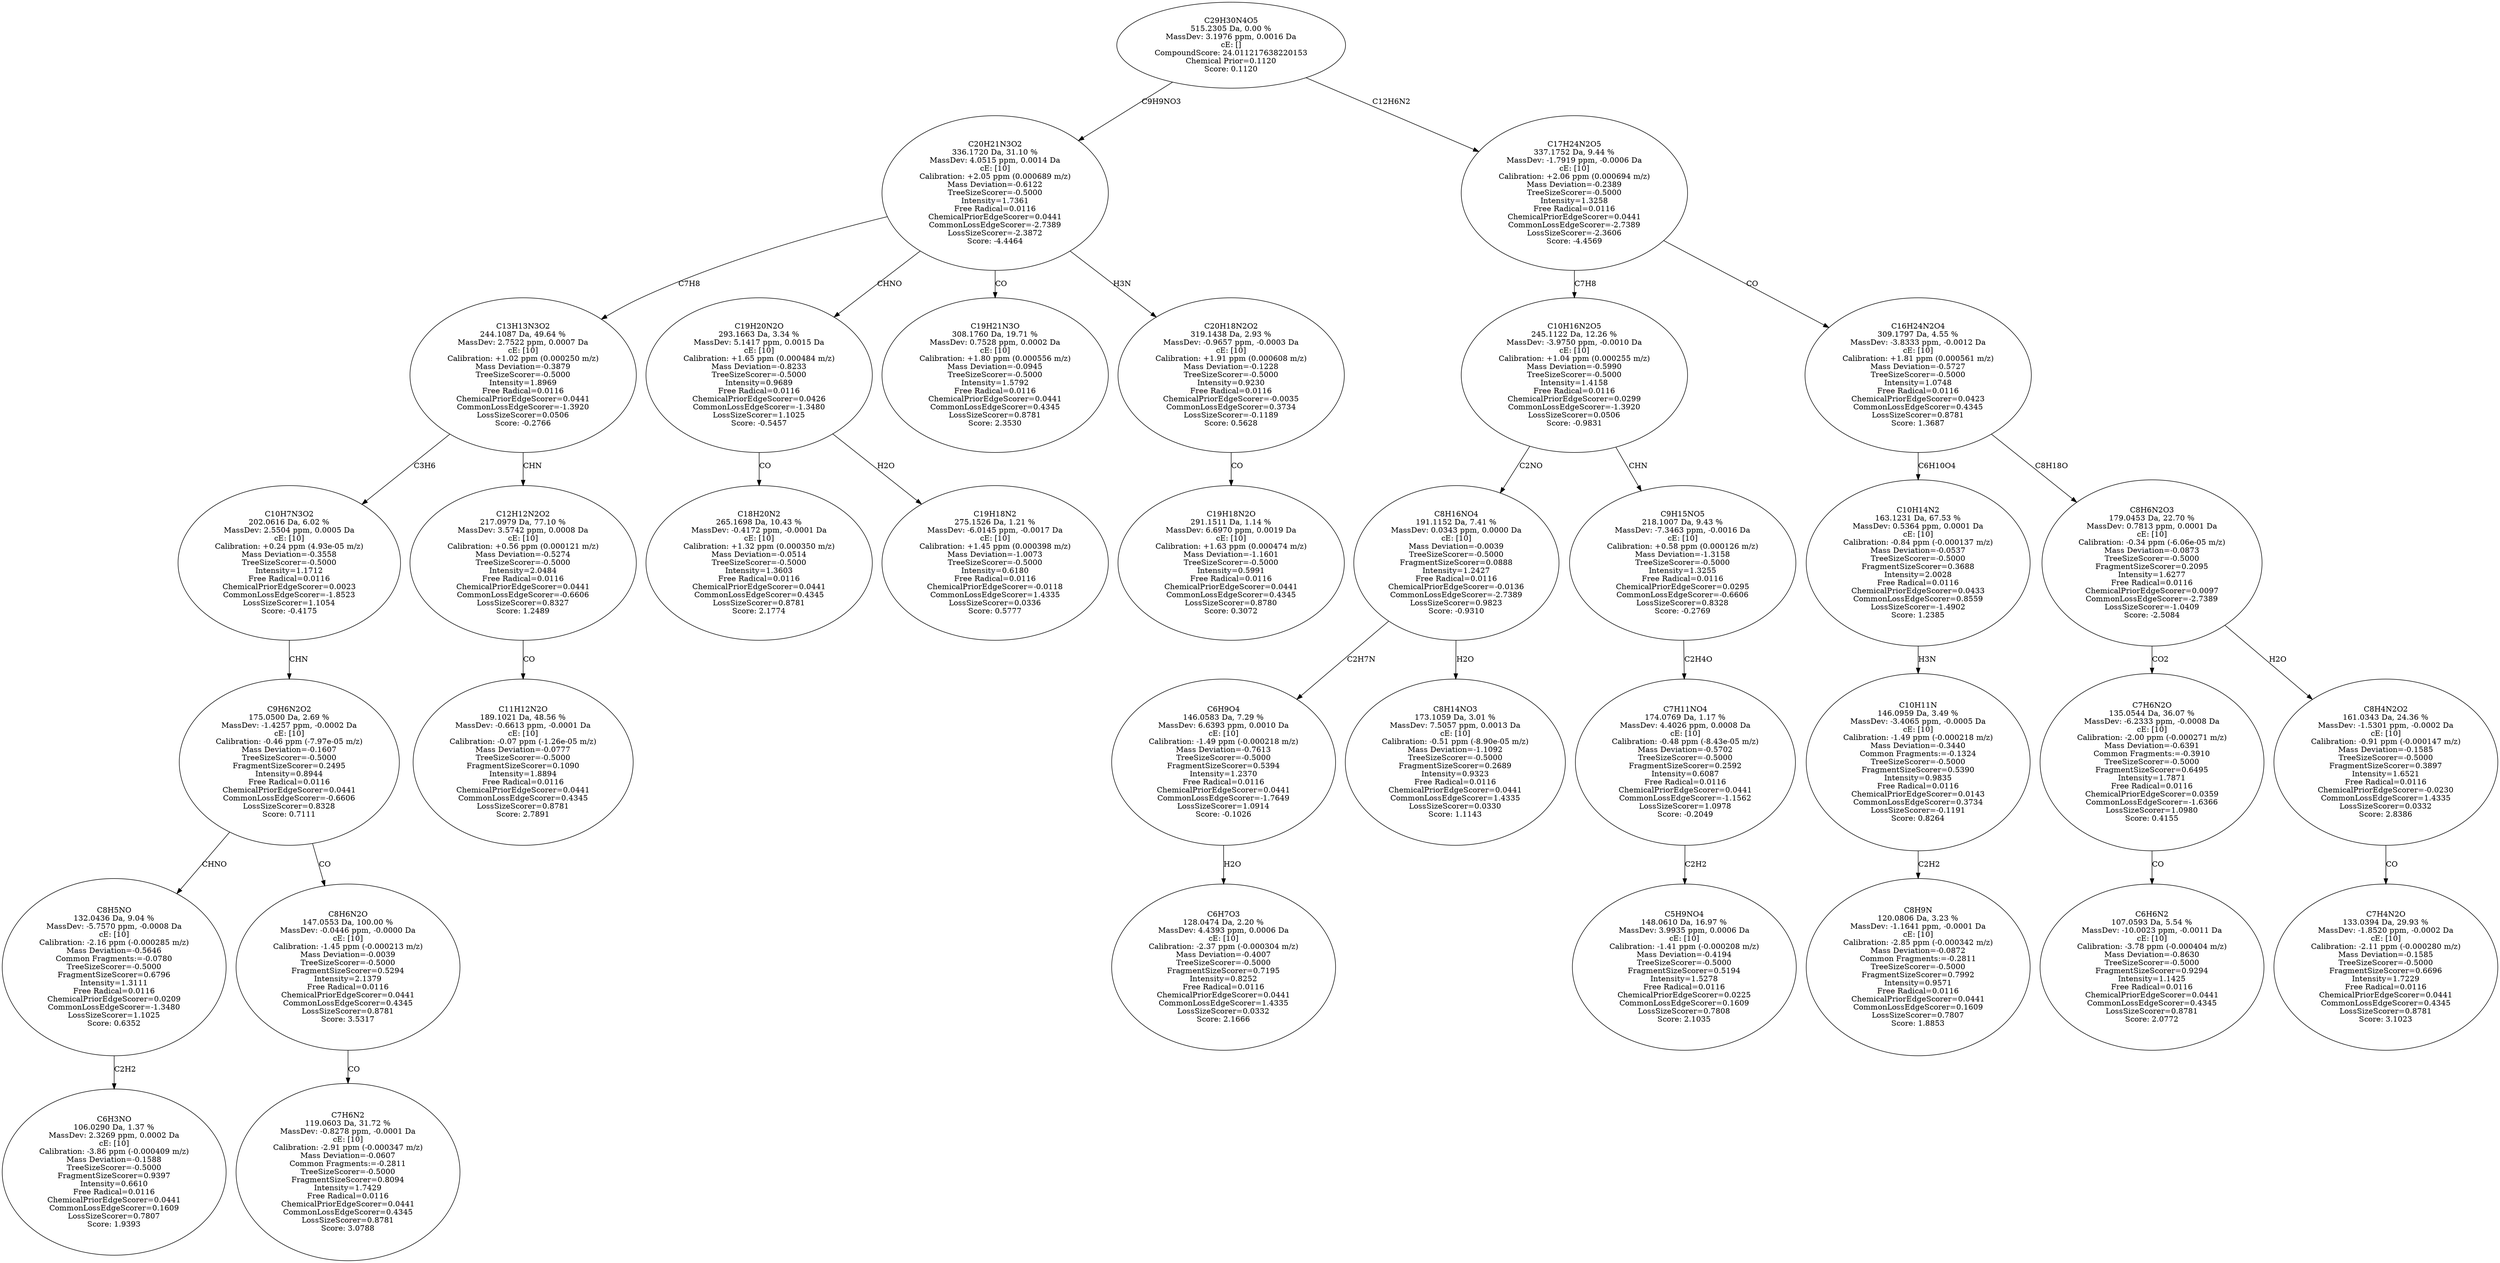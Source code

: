 strict digraph {
v1 [label="C6H3NO\n106.0290 Da, 1.37 %\nMassDev: 2.3269 ppm, 0.0002 Da\ncE: [10]\nCalibration: -3.86 ppm (-0.000409 m/z)\nMass Deviation=-0.1588\nTreeSizeScorer=-0.5000\nFragmentSizeScorer=0.9397\nIntensity=0.6610\nFree Radical=0.0116\nChemicalPriorEdgeScorer=0.0441\nCommonLossEdgeScorer=0.1609\nLossSizeScorer=0.7807\nScore: 1.9393"];
v2 [label="C8H5NO\n132.0436 Da, 9.04 %\nMassDev: -5.7570 ppm, -0.0008 Da\ncE: [10]\nCalibration: -2.16 ppm (-0.000285 m/z)\nMass Deviation=-0.5646\nCommon Fragments:=-0.0780\nTreeSizeScorer=-0.5000\nFragmentSizeScorer=0.6796\nIntensity=1.3111\nFree Radical=0.0116\nChemicalPriorEdgeScorer=0.0209\nCommonLossEdgeScorer=-1.3480\nLossSizeScorer=1.1025\nScore: 0.6352"];
v3 [label="C7H6N2\n119.0603 Da, 31.72 %\nMassDev: -0.8278 ppm, -0.0001 Da\ncE: [10]\nCalibration: -2.91 ppm (-0.000347 m/z)\nMass Deviation=-0.0607\nCommon Fragments:=-0.2811\nTreeSizeScorer=-0.5000\nFragmentSizeScorer=0.8094\nIntensity=1.7429\nFree Radical=0.0116\nChemicalPriorEdgeScorer=0.0441\nCommonLossEdgeScorer=0.4345\nLossSizeScorer=0.8781\nScore: 3.0788"];
v4 [label="C8H6N2O\n147.0553 Da, 100.00 %\nMassDev: -0.0446 ppm, -0.0000 Da\ncE: [10]\nCalibration: -1.45 ppm (-0.000213 m/z)\nMass Deviation=-0.0039\nTreeSizeScorer=-0.5000\nFragmentSizeScorer=0.5294\nIntensity=2.1379\nFree Radical=0.0116\nChemicalPriorEdgeScorer=0.0441\nCommonLossEdgeScorer=0.4345\nLossSizeScorer=0.8781\nScore: 3.5317"];
v5 [label="C9H6N2O2\n175.0500 Da, 2.69 %\nMassDev: -1.4257 ppm, -0.0002 Da\ncE: [10]\nCalibration: -0.46 ppm (-7.97e-05 m/z)\nMass Deviation=-0.1607\nTreeSizeScorer=-0.5000\nFragmentSizeScorer=0.2495\nIntensity=0.8944\nFree Radical=0.0116\nChemicalPriorEdgeScorer=0.0441\nCommonLossEdgeScorer=-0.6606\nLossSizeScorer=0.8328\nScore: 0.7111"];
v6 [label="C10H7N3O2\n202.0616 Da, 6.02 %\nMassDev: 2.5504 ppm, 0.0005 Da\ncE: [10]\nCalibration: +0.24 ppm (4.93e-05 m/z)\nMass Deviation=-0.3558\nTreeSizeScorer=-0.5000\nIntensity=1.1712\nFree Radical=0.0116\nChemicalPriorEdgeScorer=0.0023\nCommonLossEdgeScorer=-1.8523\nLossSizeScorer=1.1054\nScore: -0.4175"];
v7 [label="C11H12N2O\n189.1021 Da, 48.56 %\nMassDev: -0.6613 ppm, -0.0001 Da\ncE: [10]\nCalibration: -0.07 ppm (-1.26e-05 m/z)\nMass Deviation=-0.0777\nTreeSizeScorer=-0.5000\nFragmentSizeScorer=0.1090\nIntensity=1.8894\nFree Radical=0.0116\nChemicalPriorEdgeScorer=0.0441\nCommonLossEdgeScorer=0.4345\nLossSizeScorer=0.8781\nScore: 2.7891"];
v8 [label="C12H12N2O2\n217.0979 Da, 77.10 %\nMassDev: 3.5742 ppm, 0.0008 Da\ncE: [10]\nCalibration: +0.56 ppm (0.000121 m/z)\nMass Deviation=-0.5274\nTreeSizeScorer=-0.5000\nIntensity=2.0484\nFree Radical=0.0116\nChemicalPriorEdgeScorer=0.0441\nCommonLossEdgeScorer=-0.6606\nLossSizeScorer=0.8327\nScore: 1.2489"];
v9 [label="C13H13N3O2\n244.1087 Da, 49.64 %\nMassDev: 2.7522 ppm, 0.0007 Da\ncE: [10]\nCalibration: +1.02 ppm (0.000250 m/z)\nMass Deviation=-0.3879\nTreeSizeScorer=-0.5000\nIntensity=1.8969\nFree Radical=0.0116\nChemicalPriorEdgeScorer=0.0441\nCommonLossEdgeScorer=-1.3920\nLossSizeScorer=0.0506\nScore: -0.2766"];
v10 [label="C18H20N2\n265.1698 Da, 10.43 %\nMassDev: -0.4172 ppm, -0.0001 Da\ncE: [10]\nCalibration: +1.32 ppm (0.000350 m/z)\nMass Deviation=-0.0514\nTreeSizeScorer=-0.5000\nIntensity=1.3603\nFree Radical=0.0116\nChemicalPriorEdgeScorer=0.0441\nCommonLossEdgeScorer=0.4345\nLossSizeScorer=0.8781\nScore: 2.1774"];
v11 [label="C19H18N2\n275.1526 Da, 1.21 %\nMassDev: -6.0145 ppm, -0.0017 Da\ncE: [10]\nCalibration: +1.45 ppm (0.000398 m/z)\nMass Deviation=-1.0073\nTreeSizeScorer=-0.5000\nIntensity=0.6180\nFree Radical=0.0116\nChemicalPriorEdgeScorer=-0.0118\nCommonLossEdgeScorer=1.4335\nLossSizeScorer=0.0336\nScore: 0.5777"];
v12 [label="C19H20N2O\n293.1663 Da, 3.34 %\nMassDev: 5.1417 ppm, 0.0015 Da\ncE: [10]\nCalibration: +1.65 ppm (0.000484 m/z)\nMass Deviation=-0.8233\nTreeSizeScorer=-0.5000\nIntensity=0.9689\nFree Radical=0.0116\nChemicalPriorEdgeScorer=0.0426\nCommonLossEdgeScorer=-1.3480\nLossSizeScorer=1.1025\nScore: -0.5457"];
v13 [label="C19H21N3O\n308.1760 Da, 19.71 %\nMassDev: 0.7528 ppm, 0.0002 Da\ncE: [10]\nCalibration: +1.80 ppm (0.000556 m/z)\nMass Deviation=-0.0945\nTreeSizeScorer=-0.5000\nIntensity=1.5792\nFree Radical=0.0116\nChemicalPriorEdgeScorer=0.0441\nCommonLossEdgeScorer=0.4345\nLossSizeScorer=0.8781\nScore: 2.3530"];
v14 [label="C19H18N2O\n291.1511 Da, 1.14 %\nMassDev: 6.6970 ppm, 0.0019 Da\ncE: [10]\nCalibration: +1.63 ppm (0.000474 m/z)\nMass Deviation=-1.1601\nTreeSizeScorer=-0.5000\nIntensity=0.5991\nFree Radical=0.0116\nChemicalPriorEdgeScorer=0.0441\nCommonLossEdgeScorer=0.4345\nLossSizeScorer=0.8780\nScore: 0.3072"];
v15 [label="C20H18N2O2\n319.1438 Da, 2.93 %\nMassDev: -0.9657 ppm, -0.0003 Da\ncE: [10]\nCalibration: +1.91 ppm (0.000608 m/z)\nMass Deviation=-0.1228\nTreeSizeScorer=-0.5000\nIntensity=0.9230\nFree Radical=0.0116\nChemicalPriorEdgeScorer=-0.0035\nCommonLossEdgeScorer=0.3734\nLossSizeScorer=-0.1189\nScore: 0.5628"];
v16 [label="C20H21N3O2\n336.1720 Da, 31.10 %\nMassDev: 4.0515 ppm, 0.0014 Da\ncE: [10]\nCalibration: +2.05 ppm (0.000689 m/z)\nMass Deviation=-0.6122\nTreeSizeScorer=-0.5000\nIntensity=1.7361\nFree Radical=0.0116\nChemicalPriorEdgeScorer=0.0441\nCommonLossEdgeScorer=-2.7389\nLossSizeScorer=-2.3872\nScore: -4.4464"];
v17 [label="C6H7O3\n128.0474 Da, 2.20 %\nMassDev: 4.4393 ppm, 0.0006 Da\ncE: [10]\nCalibration: -2.37 ppm (-0.000304 m/z)\nMass Deviation=-0.4007\nTreeSizeScorer=-0.5000\nFragmentSizeScorer=0.7195\nIntensity=0.8252\nFree Radical=0.0116\nChemicalPriorEdgeScorer=0.0441\nCommonLossEdgeScorer=1.4335\nLossSizeScorer=0.0332\nScore: 2.1666"];
v18 [label="C6H9O4\n146.0583 Da, 7.29 %\nMassDev: 6.6393 ppm, 0.0010 Da\ncE: [10]\nCalibration: -1.49 ppm (-0.000218 m/z)\nMass Deviation=-0.7613\nTreeSizeScorer=-0.5000\nFragmentSizeScorer=0.5394\nIntensity=1.2370\nFree Radical=0.0116\nChemicalPriorEdgeScorer=0.0441\nCommonLossEdgeScorer=-1.7649\nLossSizeScorer=1.0914\nScore: -0.1026"];
v19 [label="C8H14NO3\n173.1059 Da, 3.01 %\nMassDev: 7.5057 ppm, 0.0013 Da\ncE: [10]\nCalibration: -0.51 ppm (-8.90e-05 m/z)\nMass Deviation=-1.1092\nTreeSizeScorer=-0.5000\nFragmentSizeScorer=0.2689\nIntensity=0.9323\nFree Radical=0.0116\nChemicalPriorEdgeScorer=0.0441\nCommonLossEdgeScorer=1.4335\nLossSizeScorer=0.0330\nScore: 1.1143"];
v20 [label="C8H16NO4\n191.1152 Da, 7.41 %\nMassDev: 0.0343 ppm, 0.0000 Da\ncE: [10]\nMass Deviation=-0.0039\nTreeSizeScorer=-0.5000\nFragmentSizeScorer=0.0888\nIntensity=1.2427\nFree Radical=0.0116\nChemicalPriorEdgeScorer=-0.0136\nCommonLossEdgeScorer=-2.7389\nLossSizeScorer=0.9823\nScore: -0.9310"];
v21 [label="C5H9NO4\n148.0610 Da, 16.97 %\nMassDev: 3.9935 ppm, 0.0006 Da\ncE: [10]\nCalibration: -1.41 ppm (-0.000208 m/z)\nMass Deviation=-0.4194\nTreeSizeScorer=-0.5000\nFragmentSizeScorer=0.5194\nIntensity=1.5278\nFree Radical=0.0116\nChemicalPriorEdgeScorer=0.0225\nCommonLossEdgeScorer=0.1609\nLossSizeScorer=0.7808\nScore: 2.1035"];
v22 [label="C7H11NO4\n174.0769 Da, 1.17 %\nMassDev: 4.4026 ppm, 0.0008 Da\ncE: [10]\nCalibration: -0.48 ppm (-8.43e-05 m/z)\nMass Deviation=-0.5702\nTreeSizeScorer=-0.5000\nFragmentSizeScorer=0.2592\nIntensity=0.6087\nFree Radical=0.0116\nChemicalPriorEdgeScorer=0.0441\nCommonLossEdgeScorer=-1.1562\nLossSizeScorer=1.0978\nScore: -0.2049"];
v23 [label="C9H15NO5\n218.1007 Da, 9.43 %\nMassDev: -7.3463 ppm, -0.0016 Da\ncE: [10]\nCalibration: +0.58 ppm (0.000126 m/z)\nMass Deviation=-1.3158\nTreeSizeScorer=-0.5000\nIntensity=1.3255\nFree Radical=0.0116\nChemicalPriorEdgeScorer=0.0295\nCommonLossEdgeScorer=-0.6606\nLossSizeScorer=0.8328\nScore: -0.2769"];
v24 [label="C10H16N2O5\n245.1122 Da, 12.26 %\nMassDev: -3.9750 ppm, -0.0010 Da\ncE: [10]\nCalibration: +1.04 ppm (0.000255 m/z)\nMass Deviation=-0.5990\nTreeSizeScorer=-0.5000\nIntensity=1.4158\nFree Radical=0.0116\nChemicalPriorEdgeScorer=0.0299\nCommonLossEdgeScorer=-1.3920\nLossSizeScorer=0.0506\nScore: -0.9831"];
v25 [label="C8H9N\n120.0806 Da, 3.23 %\nMassDev: -1.1641 ppm, -0.0001 Da\ncE: [10]\nCalibration: -2.85 ppm (-0.000342 m/z)\nMass Deviation=-0.0872\nCommon Fragments:=-0.2811\nTreeSizeScorer=-0.5000\nFragmentSizeScorer=0.7992\nIntensity=0.9571\nFree Radical=0.0116\nChemicalPriorEdgeScorer=0.0441\nCommonLossEdgeScorer=0.1609\nLossSizeScorer=0.7807\nScore: 1.8853"];
v26 [label="C10H11N\n146.0959 Da, 3.49 %\nMassDev: -3.4065 ppm, -0.0005 Da\ncE: [10]\nCalibration: -1.49 ppm (-0.000218 m/z)\nMass Deviation=-0.3440\nCommon Fragments:=-0.1324\nTreeSizeScorer=-0.5000\nFragmentSizeScorer=0.5390\nIntensity=0.9835\nFree Radical=0.0116\nChemicalPriorEdgeScorer=0.0143\nCommonLossEdgeScorer=0.3734\nLossSizeScorer=-0.1191\nScore: 0.8264"];
v27 [label="C10H14N2\n163.1231 Da, 67.53 %\nMassDev: 0.5364 ppm, 0.0001 Da\ncE: [10]\nCalibration: -0.84 ppm (-0.000137 m/z)\nMass Deviation=-0.0537\nTreeSizeScorer=-0.5000\nFragmentSizeScorer=0.3688\nIntensity=2.0028\nFree Radical=0.0116\nChemicalPriorEdgeScorer=0.0433\nCommonLossEdgeScorer=0.8559\nLossSizeScorer=-1.4902\nScore: 1.2385"];
v28 [label="C6H6N2\n107.0593 Da, 5.54 %\nMassDev: -10.0023 ppm, -0.0011 Da\ncE: [10]\nCalibration: -3.78 ppm (-0.000404 m/z)\nMass Deviation=-0.8630\nTreeSizeScorer=-0.5000\nFragmentSizeScorer=0.9294\nIntensity=1.1425\nFree Radical=0.0116\nChemicalPriorEdgeScorer=0.0441\nCommonLossEdgeScorer=0.4345\nLossSizeScorer=0.8781\nScore: 2.0772"];
v29 [label="C7H6N2O\n135.0544 Da, 36.07 %\nMassDev: -6.2333 ppm, -0.0008 Da\ncE: [10]\nCalibration: -2.00 ppm (-0.000271 m/z)\nMass Deviation=-0.6391\nCommon Fragments:=-0.3910\nTreeSizeScorer=-0.5000\nFragmentSizeScorer=0.6495\nIntensity=1.7871\nFree Radical=0.0116\nChemicalPriorEdgeScorer=0.0359\nCommonLossEdgeScorer=-1.6366\nLossSizeScorer=1.0980\nScore: 0.4155"];
v30 [label="C7H4N2O\n133.0394 Da, 29.93 %\nMassDev: -1.8520 ppm, -0.0002 Da\ncE: [10]\nCalibration: -2.11 ppm (-0.000280 m/z)\nMass Deviation=-0.1585\nTreeSizeScorer=-0.5000\nFragmentSizeScorer=0.6696\nIntensity=1.7229\nFree Radical=0.0116\nChemicalPriorEdgeScorer=0.0441\nCommonLossEdgeScorer=0.4345\nLossSizeScorer=0.8781\nScore: 3.1023"];
v31 [label="C8H4N2O2\n161.0343 Da, 24.36 %\nMassDev: -1.5301 ppm, -0.0002 Da\ncE: [10]\nCalibration: -0.91 ppm (-0.000147 m/z)\nMass Deviation=-0.1585\nTreeSizeScorer=-0.5000\nFragmentSizeScorer=0.3897\nIntensity=1.6521\nFree Radical=0.0116\nChemicalPriorEdgeScorer=-0.0230\nCommonLossEdgeScorer=1.4335\nLossSizeScorer=0.0332\nScore: 2.8386"];
v32 [label="C8H6N2O3\n179.0453 Da, 22.70 %\nMassDev: 0.7813 ppm, 0.0001 Da\ncE: [10]\nCalibration: -0.34 ppm (-6.06e-05 m/z)\nMass Deviation=-0.0873\nTreeSizeScorer=-0.5000\nFragmentSizeScorer=0.2095\nIntensity=1.6277\nFree Radical=0.0116\nChemicalPriorEdgeScorer=0.0097\nCommonLossEdgeScorer=-2.7389\nLossSizeScorer=-1.0409\nScore: -2.5084"];
v33 [label="C16H24N2O4\n309.1797 Da, 4.55 %\nMassDev: -3.8333 ppm, -0.0012 Da\ncE: [10]\nCalibration: +1.81 ppm (0.000561 m/z)\nMass Deviation=-0.5727\nTreeSizeScorer=-0.5000\nIntensity=1.0748\nFree Radical=0.0116\nChemicalPriorEdgeScorer=0.0423\nCommonLossEdgeScorer=0.4345\nLossSizeScorer=0.8781\nScore: 1.3687"];
v34 [label="C17H24N2O5\n337.1752 Da, 9.44 %\nMassDev: -1.7919 ppm, -0.0006 Da\ncE: [10]\nCalibration: +2.06 ppm (0.000694 m/z)\nMass Deviation=-0.2389\nTreeSizeScorer=-0.5000\nIntensity=1.3258\nFree Radical=0.0116\nChemicalPriorEdgeScorer=0.0441\nCommonLossEdgeScorer=-2.7389\nLossSizeScorer=-2.3606\nScore: -4.4569"];
v35 [label="C29H30N4O5\n515.2305 Da, 0.00 %\nMassDev: 3.1976 ppm, 0.0016 Da\ncE: []\nCompoundScore: 24.011217638220153\nChemical Prior=0.1120\nScore: 0.1120"];
v2 -> v1 [label="C2H2"];
v5 -> v2 [label="CHNO"];
v4 -> v3 [label="CO"];
v5 -> v4 [label="CO"];
v6 -> v5 [label="CHN"];
v9 -> v6 [label="C3H6"];
v8 -> v7 [label="CO"];
v9 -> v8 [label="CHN"];
v16 -> v9 [label="C7H8"];
v12 -> v10 [label="CO"];
v12 -> v11 [label="H2O"];
v16 -> v12 [label="CHNO"];
v16 -> v13 [label="CO"];
v15 -> v14 [label="CO"];
v16 -> v15 [label="H3N"];
v35 -> v16 [label="C9H9NO3"];
v18 -> v17 [label="H2O"];
v20 -> v18 [label="C2H7N"];
v20 -> v19 [label="H2O"];
v24 -> v20 [label="C2NO"];
v22 -> v21 [label="C2H2"];
v23 -> v22 [label="C2H4O"];
v24 -> v23 [label="CHN"];
v34 -> v24 [label="C7H8"];
v26 -> v25 [label="C2H2"];
v27 -> v26 [label="H3N"];
v33 -> v27 [label="C6H10O4"];
v29 -> v28 [label="CO"];
v32 -> v29 [label="CO2"];
v31 -> v30 [label="CO"];
v32 -> v31 [label="H2O"];
v33 -> v32 [label="C8H18O"];
v34 -> v33 [label="CO"];
v35 -> v34 [label="C12H6N2"];
}